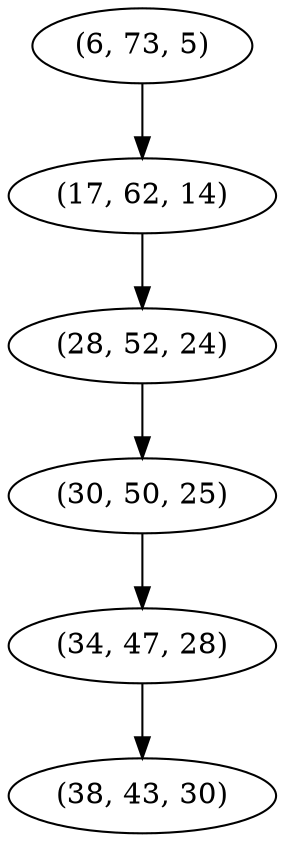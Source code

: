 digraph tree {
    "(6, 73, 5)";
    "(17, 62, 14)";
    "(28, 52, 24)";
    "(30, 50, 25)";
    "(34, 47, 28)";
    "(38, 43, 30)";
    "(6, 73, 5)" -> "(17, 62, 14)";
    "(17, 62, 14)" -> "(28, 52, 24)";
    "(28, 52, 24)" -> "(30, 50, 25)";
    "(30, 50, 25)" -> "(34, 47, 28)";
    "(34, 47, 28)" -> "(38, 43, 30)";
}
